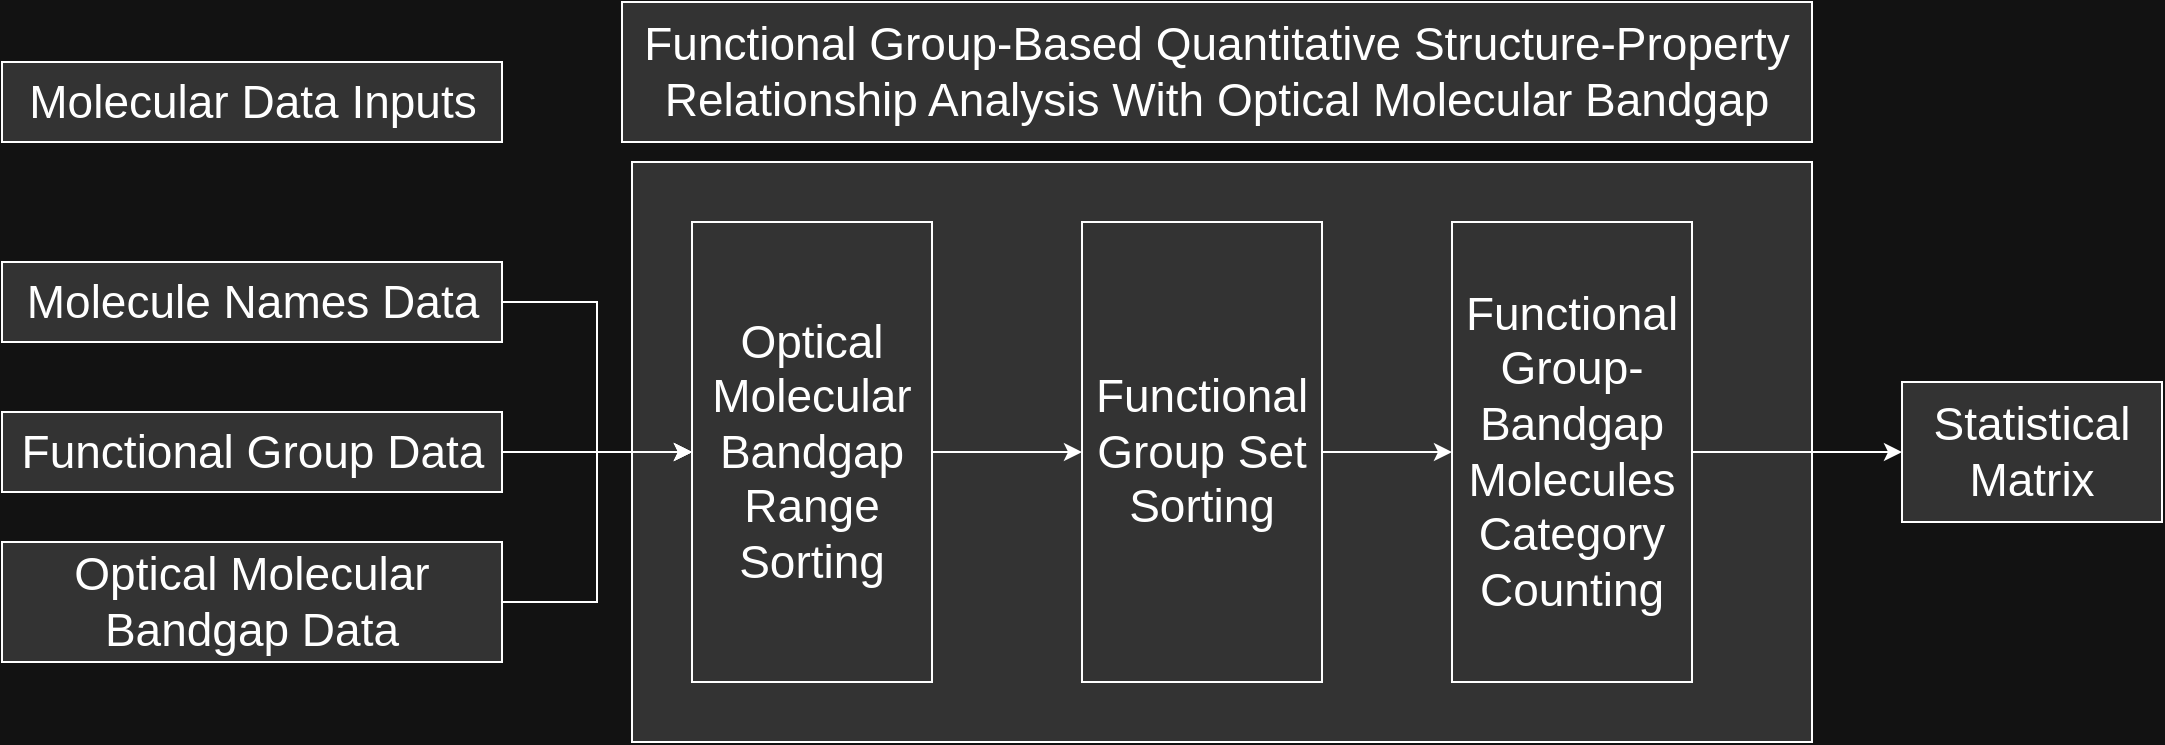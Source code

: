 <mxfile version="20.4.1"><diagram id="pz-0zv2YqAABv18I06md" name="Page-1"><mxGraphModel dx="2272" dy="819" grid="1" gridSize="10" guides="1" tooltips="1" connect="1" arrows="1" fold="1" page="1" pageScale="1" pageWidth="850" pageHeight="1100" background="#121212" math="0" shadow="0"><root><mxCell id="0"/><mxCell id="1" parent="0"/><mxCell id="2TanK8Gd9myRbIqXsUIh-1" value="" style="rounded=0;whiteSpace=wrap;html=1;fillColor=#333333;fontColor=#FFFFFF;labelBorderColor=none;labelBackgroundColor=none;strokeColor=#FFFFFF;" parent="1" vertex="1"><mxGeometry x="125" y="210" width="590" height="290" as="geometry"/></mxCell><mxCell id="2TanK8Gd9myRbIqXsUIh-3" value="" style="edgeStyle=orthogonalEdgeStyle;rounded=0;orthogonalLoop=1;jettySize=auto;html=1;fontSize=23;strokeColor=#FFFFFF;" parent="1" source="2TanK8Gd9myRbIqXsUIh-4" target="2TanK8Gd9myRbIqXsUIh-6" edge="1"><mxGeometry relative="1" as="geometry"/></mxCell><mxCell id="2TanK8Gd9myRbIqXsUIh-4" value="&lt;font style=&quot;font-size: 23px;&quot;&gt;Optical Molecular Bandgap Range Sorting&lt;br&gt;&lt;/font&gt;" style="rounded=0;whiteSpace=wrap;html=1;fillColor=#333333;fontColor=#FFFFFF;labelBorderColor=none;labelBackgroundColor=none;strokeColor=#FFFFFF;" parent="1" vertex="1"><mxGeometry x="155" y="240" width="120" height="230" as="geometry"/></mxCell><mxCell id="2TanK8Gd9myRbIqXsUIh-5" value="" style="edgeStyle=orthogonalEdgeStyle;rounded=0;orthogonalLoop=1;jettySize=auto;html=1;fontSize=23;strokeColor=#FFFFFF;" parent="1" source="2TanK8Gd9myRbIqXsUIh-6" target="2TanK8Gd9myRbIqXsUIh-8" edge="1"><mxGeometry relative="1" as="geometry"/></mxCell><mxCell id="2TanK8Gd9myRbIqXsUIh-6" value="&lt;font style=&quot;font-size: 23px;&quot;&gt;Functional Group Set Sorting&lt;br&gt;&lt;/font&gt;" style="rounded=0;whiteSpace=wrap;html=1;fillColor=#333333;fontColor=#FFFFFF;labelBorderColor=none;labelBackgroundColor=none;strokeColor=#FFFFFF;" parent="1" vertex="1"><mxGeometry x="350" y="240" width="120" height="230" as="geometry"/></mxCell><mxCell id="2TanK8Gd9myRbIqXsUIh-7" value="" style="edgeStyle=orthogonalEdgeStyle;rounded=0;orthogonalLoop=1;jettySize=auto;html=1;fontSize=23;strokeColor=#FFFFFF;entryX=0;entryY=0.5;entryDx=0;entryDy=0;" parent="1" source="2TanK8Gd9myRbIqXsUIh-8" target="1y4-wlDC58xpDnFKceHg-1" edge="1"><mxGeometry relative="1" as="geometry"><mxPoint x="735" y="355" as="targetPoint"/></mxGeometry></mxCell><mxCell id="2TanK8Gd9myRbIqXsUIh-8" value="&lt;font style=&quot;font-size: 23px;&quot;&gt;Functional Group-Bandgap Molecules Category Counting&lt;br&gt;&lt;/font&gt;" style="rounded=0;whiteSpace=wrap;html=1;fillColor=#333333;fontColor=#FFFFFF;labelBorderColor=none;labelBackgroundColor=none;strokeColor=#FFFFFF;" parent="1" vertex="1"><mxGeometry x="535" y="240" width="120" height="230" as="geometry"/></mxCell><mxCell id="7iCY1RQeOADO-8pAVhwZ-7" value="" style="edgeStyle=orthogonalEdgeStyle;rounded=0;orthogonalLoop=1;jettySize=auto;html=1;fontSize=23;strokeColor=#FFFFFF;" edge="1" parent="1" source="2TanK8Gd9myRbIqXsUIh-10" target="2TanK8Gd9myRbIqXsUIh-4"><mxGeometry relative="1" as="geometry"/></mxCell><mxCell id="2TanK8Gd9myRbIqXsUIh-10" value="Functional Group Data" style="text;html=1;align=center;verticalAlign=middle;resizable=0;points=[];autosize=1;strokeColor=#FFFFFF;fillColor=#333333;fontSize=23;fontColor=#FFFFFF;labelBorderColor=none;labelBackgroundColor=none;" parent="1" vertex="1"><mxGeometry x="-190" y="335" width="250" height="40" as="geometry"/></mxCell><mxCell id="1y4-wlDC58xpDnFKceHg-1" value="Statistical Matrix" style="rounded=0;whiteSpace=wrap;html=1;fillColor=#333333;fontColor=#FFFFFF;labelBorderColor=none;labelBackgroundColor=none;strokeColor=#FFFFFF;fontSize=23;" parent="1" vertex="1"><mxGeometry x="760" y="320" width="130" height="70" as="geometry"/></mxCell><mxCell id="7iCY1RQeOADO-8pAVhwZ-3" value="Molecular Data Inputs" style="text;html=1;align=center;verticalAlign=middle;resizable=0;points=[];autosize=1;strokeColor=#FFFFFF;fillColor=#333333;fontSize=23;fontColor=#FFFFFF;labelBorderColor=none;labelBackgroundColor=none;" vertex="1" parent="1"><mxGeometry x="-190" y="160" width="250" height="40" as="geometry"/></mxCell><mxCell id="7iCY1RQeOADO-8pAVhwZ-8" value="" style="edgeStyle=orthogonalEdgeStyle;rounded=0;orthogonalLoop=1;jettySize=auto;html=1;fontSize=23;strokeColor=#FFFFFF;" edge="1" parent="1" source="7iCY1RQeOADO-8pAVhwZ-4" target="2TanK8Gd9myRbIqXsUIh-4"><mxGeometry relative="1" as="geometry"/></mxCell><mxCell id="7iCY1RQeOADO-8pAVhwZ-4" value="&lt;font style=&quot;font-size: 23px;&quot;&gt;Optical Molecular Bandgap Data&lt;/font&gt;" style="rounded=0;whiteSpace=wrap;html=1;fillColor=#333333;fontColor=#FFFFFF;labelBorderColor=none;labelBackgroundColor=none;strokeColor=#FFFFFF;" vertex="1" parent="1"><mxGeometry x="-190" y="400" width="250" height="60" as="geometry"/></mxCell><mxCell id="7iCY1RQeOADO-8pAVhwZ-6" value="" style="edgeStyle=orthogonalEdgeStyle;rounded=0;orthogonalLoop=1;jettySize=auto;html=1;fontSize=23;strokeColor=#FFFFFF;" edge="1" parent="1" source="7iCY1RQeOADO-8pAVhwZ-5" target="2TanK8Gd9myRbIqXsUIh-4"><mxGeometry relative="1" as="geometry"/></mxCell><mxCell id="7iCY1RQeOADO-8pAVhwZ-5" value="Molecule Names Data" style="text;html=1;align=center;verticalAlign=middle;resizable=0;points=[];autosize=1;strokeColor=#FFFFFF;fillColor=#333333;fontSize=23;fontColor=#FFFFFF;labelBorderColor=none;labelBackgroundColor=none;" vertex="1" parent="1"><mxGeometry x="-190" y="260" width="250" height="40" as="geometry"/></mxCell><mxCell id="7iCY1RQeOADO-8pAVhwZ-9" value="&lt;font style=&quot;font-size: 23px;&quot;&gt;Functional Group-Based Quantitative Structure-Property Relationship Analysis With Optical Molecular Bandgap&lt;br&gt;&lt;/font&gt;" style="rounded=0;whiteSpace=wrap;html=1;fillColor=#333333;fontColor=#FFFFFF;labelBorderColor=none;labelBackgroundColor=none;strokeColor=#FFFFFF;" vertex="1" parent="1"><mxGeometry x="120" y="130" width="595" height="70" as="geometry"/></mxCell></root></mxGraphModel></diagram></mxfile>